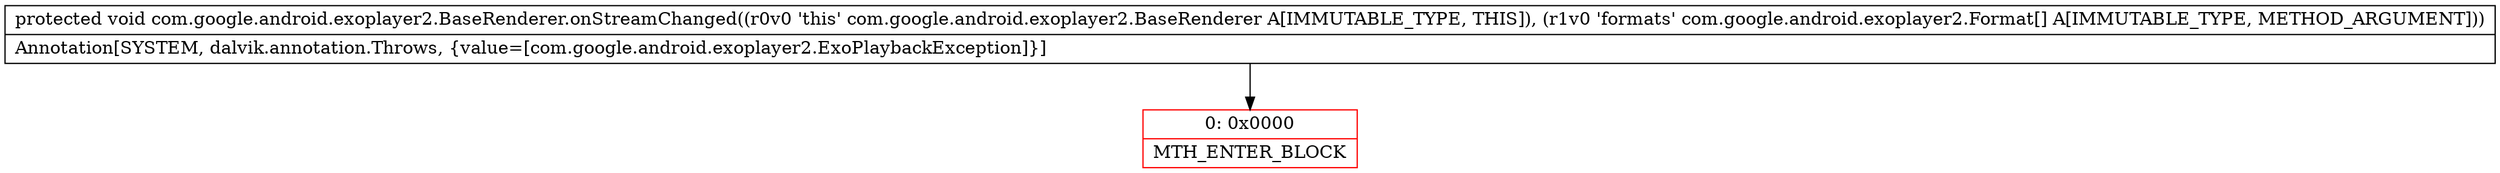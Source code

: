 digraph "CFG forcom.google.android.exoplayer2.BaseRenderer.onStreamChanged([Lcom\/google\/android\/exoplayer2\/Format;)V" {
subgraph cluster_Region_2114834046 {
label = "R(0)";
node [shape=record,color=blue];
}
Node_0 [shape=record,color=red,label="{0\:\ 0x0000|MTH_ENTER_BLOCK\l}"];
MethodNode[shape=record,label="{protected void com.google.android.exoplayer2.BaseRenderer.onStreamChanged((r0v0 'this' com.google.android.exoplayer2.BaseRenderer A[IMMUTABLE_TYPE, THIS]), (r1v0 'formats' com.google.android.exoplayer2.Format[] A[IMMUTABLE_TYPE, METHOD_ARGUMENT]))  | Annotation[SYSTEM, dalvik.annotation.Throws, \{value=[com.google.android.exoplayer2.ExoPlaybackException]\}]\l}"];
MethodNode -> Node_0;
}

